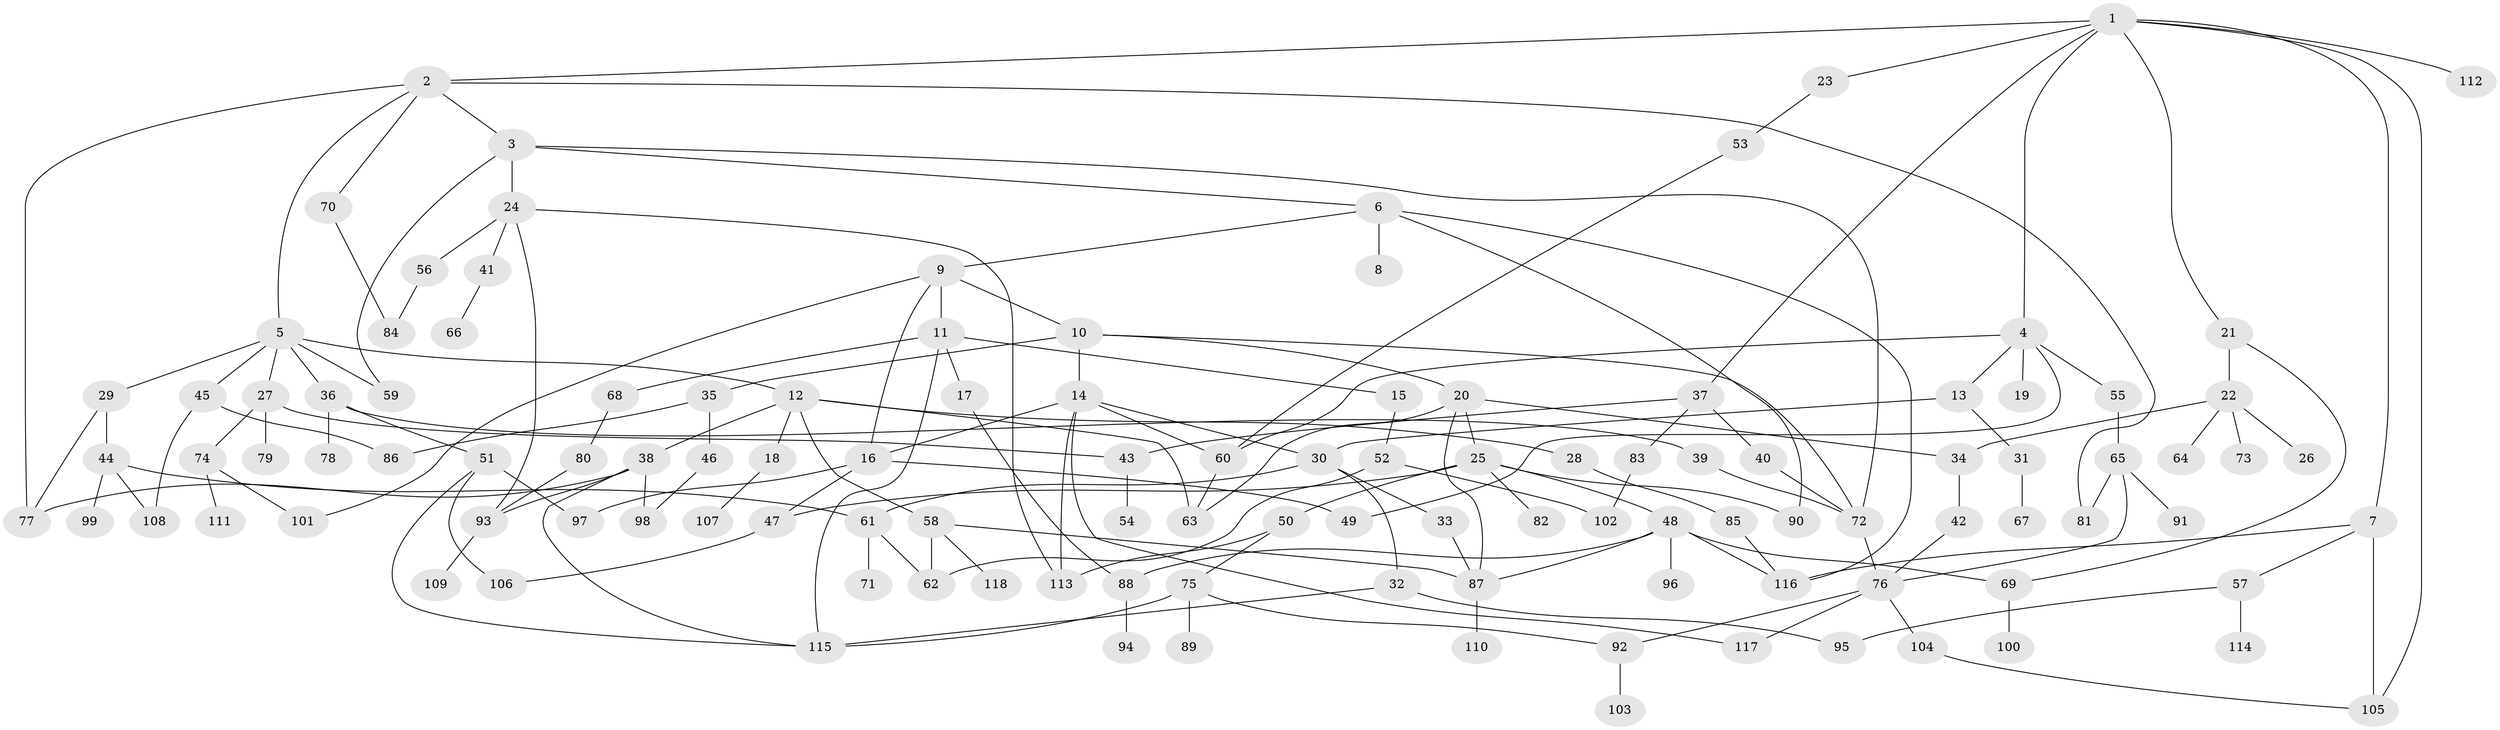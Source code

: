 // coarse degree distribution, {7: 0.014084507042253521, 9: 0.028169014084507043, 8: 0.028169014084507043, 5: 0.15492957746478872, 4: 0.1267605633802817, 6: 0.014084507042253521, 3: 0.2676056338028169, 2: 0.2112676056338028, 1: 0.15492957746478872}
// Generated by graph-tools (version 1.1) at 2025/48/03/04/25 22:48:59]
// undirected, 118 vertices, 169 edges
graph export_dot {
  node [color=gray90,style=filled];
  1;
  2;
  3;
  4;
  5;
  6;
  7;
  8;
  9;
  10;
  11;
  12;
  13;
  14;
  15;
  16;
  17;
  18;
  19;
  20;
  21;
  22;
  23;
  24;
  25;
  26;
  27;
  28;
  29;
  30;
  31;
  32;
  33;
  34;
  35;
  36;
  37;
  38;
  39;
  40;
  41;
  42;
  43;
  44;
  45;
  46;
  47;
  48;
  49;
  50;
  51;
  52;
  53;
  54;
  55;
  56;
  57;
  58;
  59;
  60;
  61;
  62;
  63;
  64;
  65;
  66;
  67;
  68;
  69;
  70;
  71;
  72;
  73;
  74;
  75;
  76;
  77;
  78;
  79;
  80;
  81;
  82;
  83;
  84;
  85;
  86;
  87;
  88;
  89;
  90;
  91;
  92;
  93;
  94;
  95;
  96;
  97;
  98;
  99;
  100;
  101;
  102;
  103;
  104;
  105;
  106;
  107;
  108;
  109;
  110;
  111;
  112;
  113;
  114;
  115;
  116;
  117;
  118;
  1 -- 2;
  1 -- 4;
  1 -- 7;
  1 -- 21;
  1 -- 23;
  1 -- 37;
  1 -- 112;
  1 -- 105;
  2 -- 3;
  2 -- 5;
  2 -- 70;
  2 -- 81;
  2 -- 77;
  3 -- 6;
  3 -- 24;
  3 -- 59;
  3 -- 72;
  4 -- 13;
  4 -- 19;
  4 -- 49;
  4 -- 55;
  4 -- 60;
  5 -- 12;
  5 -- 27;
  5 -- 29;
  5 -- 36;
  5 -- 45;
  5 -- 59;
  6 -- 8;
  6 -- 9;
  6 -- 116;
  6 -- 90;
  7 -- 57;
  7 -- 116;
  7 -- 105;
  9 -- 10;
  9 -- 11;
  9 -- 101;
  9 -- 16;
  10 -- 14;
  10 -- 20;
  10 -- 35;
  10 -- 72;
  11 -- 15;
  11 -- 17;
  11 -- 68;
  11 -- 115;
  12 -- 18;
  12 -- 28;
  12 -- 38;
  12 -- 58;
  12 -- 63;
  13 -- 31;
  13 -- 30;
  14 -- 16;
  14 -- 30;
  14 -- 117;
  14 -- 113;
  14 -- 60;
  15 -- 52;
  16 -- 49;
  16 -- 47;
  16 -- 97;
  17 -- 88;
  18 -- 107;
  20 -- 25;
  20 -- 34;
  20 -- 87;
  20 -- 63;
  21 -- 22;
  21 -- 69;
  22 -- 26;
  22 -- 64;
  22 -- 73;
  22 -- 34;
  23 -- 53;
  24 -- 41;
  24 -- 56;
  24 -- 113;
  24 -- 93;
  25 -- 47;
  25 -- 48;
  25 -- 50;
  25 -- 82;
  25 -- 90;
  27 -- 74;
  27 -- 79;
  27 -- 43;
  28 -- 85;
  29 -- 44;
  29 -- 77;
  30 -- 32;
  30 -- 33;
  30 -- 61;
  31 -- 67;
  32 -- 95;
  32 -- 115;
  33 -- 87;
  34 -- 42;
  35 -- 46;
  35 -- 86;
  36 -- 39;
  36 -- 51;
  36 -- 78;
  37 -- 40;
  37 -- 43;
  37 -- 83;
  38 -- 115;
  38 -- 98;
  38 -- 77;
  38 -- 93;
  39 -- 72;
  40 -- 72;
  41 -- 66;
  42 -- 76;
  43 -- 54;
  44 -- 99;
  44 -- 108;
  44 -- 61;
  45 -- 86;
  45 -- 108;
  46 -- 98;
  47 -- 106;
  48 -- 88;
  48 -- 96;
  48 -- 116;
  48 -- 87;
  48 -- 69;
  50 -- 75;
  50 -- 113;
  51 -- 97;
  51 -- 106;
  51 -- 115;
  52 -- 102;
  52 -- 62;
  53 -- 60;
  55 -- 65;
  56 -- 84;
  57 -- 95;
  57 -- 114;
  58 -- 87;
  58 -- 118;
  58 -- 62;
  60 -- 63;
  61 -- 62;
  61 -- 71;
  65 -- 91;
  65 -- 81;
  65 -- 76;
  68 -- 80;
  69 -- 100;
  70 -- 84;
  72 -- 76;
  74 -- 111;
  74 -- 101;
  75 -- 89;
  75 -- 92;
  75 -- 115;
  76 -- 104;
  76 -- 92;
  76 -- 117;
  80 -- 93;
  83 -- 102;
  85 -- 116;
  87 -- 110;
  88 -- 94;
  92 -- 103;
  93 -- 109;
  104 -- 105;
}
